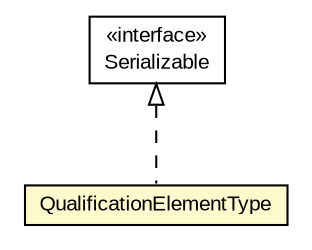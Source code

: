 #!/usr/local/bin/dot
#
# Class diagram 
# Generated by UMLGraph version R5_6-24-gf6e263 (http://www.umlgraph.org/)
#

digraph G {
	edge [fontname="arial",fontsize=10,labelfontname="arial",labelfontsize=10];
	node [fontname="arial",fontsize=10,shape=plaintext];
	nodesep=0.25;
	ranksep=0.5;
	// eu.europa.esig.jaxb.ecc.QualificationElementType
	c534352 [label=<<table title="eu.europa.esig.jaxb.ecc.QualificationElementType" border="0" cellborder="1" cellspacing="0" cellpadding="2" port="p" bgcolor="lemonChiffon" href="./QualificationElementType.html">
		<tr><td><table border="0" cellspacing="0" cellpadding="1">
<tr><td align="center" balign="center"> QualificationElementType </td></tr>
		</table></td></tr>
		</table>>, URL="./QualificationElementType.html", fontname="arial", fontcolor="black", fontsize=10.0];
	//eu.europa.esig.jaxb.ecc.QualificationElementType implements java.io.Serializable
	c534647:p -> c534352:p [dir=back,arrowtail=empty,style=dashed];
	// java.io.Serializable
	c534647 [label=<<table title="java.io.Serializable" border="0" cellborder="1" cellspacing="0" cellpadding="2" port="p" href="http://java.sun.com/j2se/1.4.2/docs/api/java/io/Serializable.html">
		<tr><td><table border="0" cellspacing="0" cellpadding="1">
<tr><td align="center" balign="center"> &#171;interface&#187; </td></tr>
<tr><td align="center" balign="center"> Serializable </td></tr>
		</table></td></tr>
		</table>>, URL="http://java.sun.com/j2se/1.4.2/docs/api/java/io/Serializable.html", fontname="arial", fontcolor="black", fontsize=10.0];
}

